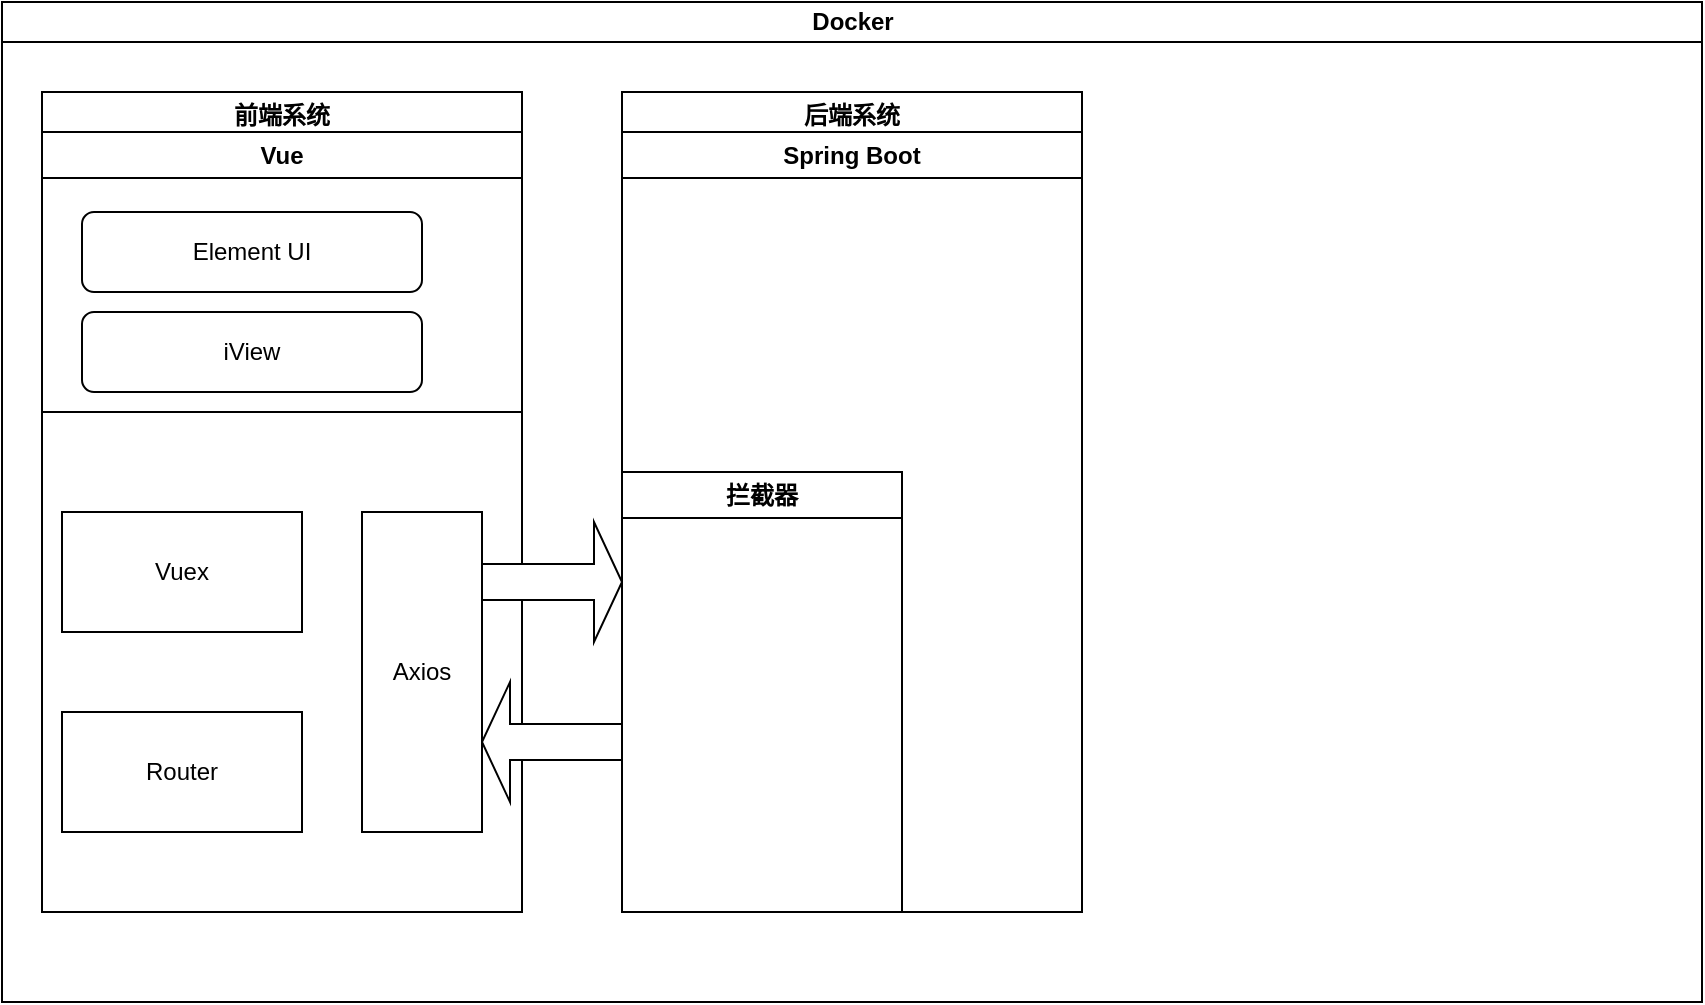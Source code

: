 <mxfile version="21.2.1" type="github">
  <diagram id="prtHgNgQTEPvFCAcTncT" name="Page-1">
    <mxGraphModel dx="1050" dy="1718" grid="1" gridSize="10" guides="1" tooltips="1" connect="1" arrows="1" fold="1" page="1" pageScale="1" pageWidth="827" pageHeight="1169" math="0" shadow="0">
      <root>
        <mxCell id="0" />
        <mxCell id="1" parent="0" />
        <mxCell id="dNxyNK7c78bLwvsdeMH5-11" value="Docker" style="swimlane;html=1;startSize=20;horizontal=1;containerType=tree;glass=0;" parent="1" vertex="1">
          <mxGeometry x="50" y="-120" width="850" height="500" as="geometry" />
        </mxCell>
        <mxCell id="M4pzVBqe2TLe_omlaEsI-1" value="前端系统" style="swimlane;whiteSpace=wrap;html=1;" parent="dNxyNK7c78bLwvsdeMH5-11" vertex="1">
          <mxGeometry x="20" y="45" width="240" height="410" as="geometry" />
        </mxCell>
        <mxCell id="M4pzVBqe2TLe_omlaEsI-2" value="Vue" style="swimlane;whiteSpace=wrap;html=1;" parent="M4pzVBqe2TLe_omlaEsI-1" vertex="1">
          <mxGeometry y="20" width="240" height="390" as="geometry" />
        </mxCell>
        <mxCell id="M4pzVBqe2TLe_omlaEsI-5" value="" style="shape=crossbar;whiteSpace=wrap;html=1;rounded=1;" parent="M4pzVBqe2TLe_omlaEsI-2" vertex="1">
          <mxGeometry y="130" width="240" height="20" as="geometry" />
        </mxCell>
        <mxCell id="M4pzVBqe2TLe_omlaEsI-6" value="Element UI" style="rounded=1;whiteSpace=wrap;html=1;" parent="M4pzVBqe2TLe_omlaEsI-2" vertex="1">
          <mxGeometry x="20" y="40" width="170" height="40" as="geometry" />
        </mxCell>
        <mxCell id="M4pzVBqe2TLe_omlaEsI-7" value="iView" style="rounded=1;whiteSpace=wrap;html=1;" parent="M4pzVBqe2TLe_omlaEsI-2" vertex="1">
          <mxGeometry x="20" y="90" width="170" height="40" as="geometry" />
        </mxCell>
        <mxCell id="M4pzVBqe2TLe_omlaEsI-8" value="Vuex" style="rounded=0;whiteSpace=wrap;html=1;" parent="M4pzVBqe2TLe_omlaEsI-2" vertex="1">
          <mxGeometry x="10" y="190" width="120" height="60" as="geometry" />
        </mxCell>
        <mxCell id="M4pzVBqe2TLe_omlaEsI-9" value="Router" style="rounded=0;whiteSpace=wrap;html=1;" parent="M4pzVBqe2TLe_omlaEsI-2" vertex="1">
          <mxGeometry x="10" y="290" width="120" height="60" as="geometry" />
        </mxCell>
        <mxCell id="M4pzVBqe2TLe_omlaEsI-11" value="Axios" style="rounded=0;whiteSpace=wrap;html=1;" parent="M4pzVBqe2TLe_omlaEsI-2" vertex="1">
          <mxGeometry x="160" y="190" width="60" height="160" as="geometry" />
        </mxCell>
        <mxCell id="M4pzVBqe2TLe_omlaEsI-13" value="后端系统" style="swimlane;whiteSpace=wrap;html=1;" parent="dNxyNK7c78bLwvsdeMH5-11" vertex="1">
          <mxGeometry x="310" y="45" width="230" height="410" as="geometry" />
        </mxCell>
        <mxCell id="M4pzVBqe2TLe_omlaEsI-17" value="Spring Boot" style="swimlane;whiteSpace=wrap;html=1;" parent="M4pzVBqe2TLe_omlaEsI-13" vertex="1">
          <mxGeometry y="20" width="230" height="390" as="geometry" />
        </mxCell>
        <mxCell id="KoSmc1xFy02oB48dWSC7-1" value="拦截器" style="swimlane;whiteSpace=wrap;html=1;" vertex="1" parent="M4pzVBqe2TLe_omlaEsI-17">
          <mxGeometry y="170" width="140" height="220" as="geometry" />
        </mxCell>
        <mxCell id="M4pzVBqe2TLe_omlaEsI-15" value="" style="shape=singleArrow;whiteSpace=wrap;html=1;" parent="dNxyNK7c78bLwvsdeMH5-11" vertex="1">
          <mxGeometry x="240" y="260" width="70" height="60" as="geometry" />
        </mxCell>
        <mxCell id="M4pzVBqe2TLe_omlaEsI-16" value="" style="shape=singleArrow;direction=west;whiteSpace=wrap;html=1;" parent="dNxyNK7c78bLwvsdeMH5-11" vertex="1">
          <mxGeometry x="240" y="340" width="70" height="60" as="geometry" />
        </mxCell>
      </root>
    </mxGraphModel>
  </diagram>
</mxfile>
